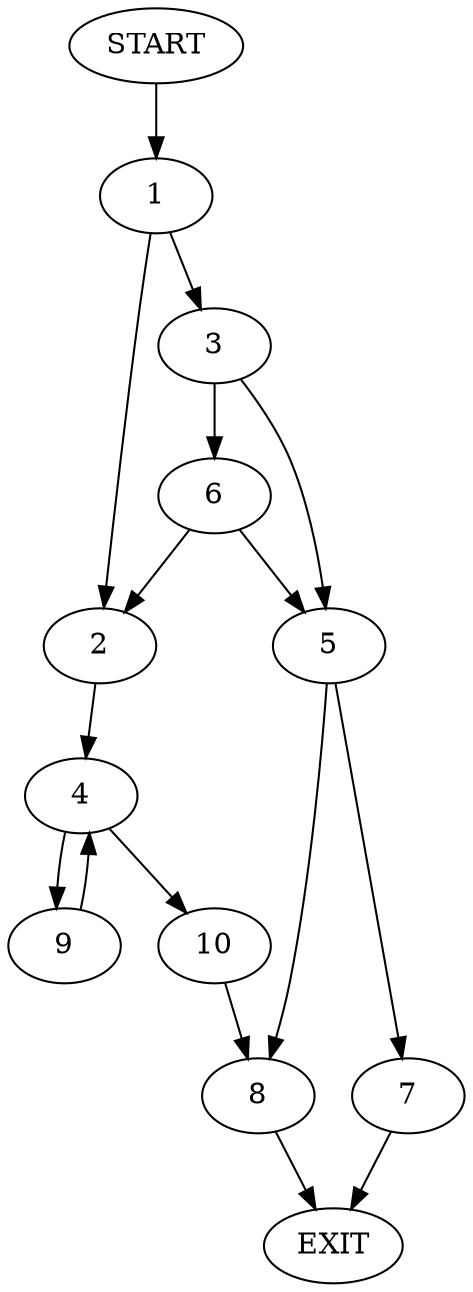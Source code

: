 digraph {
0 [label="START"]
11 [label="EXIT"]
0 -> 1
1 -> 2
1 -> 3
2 -> 4
3 -> 5
3 -> 6
5 -> 7
5 -> 8
6 -> 2
6 -> 5
4 -> 9
4 -> 10
10 -> 8
9 -> 4
8 -> 11
7 -> 11
}
